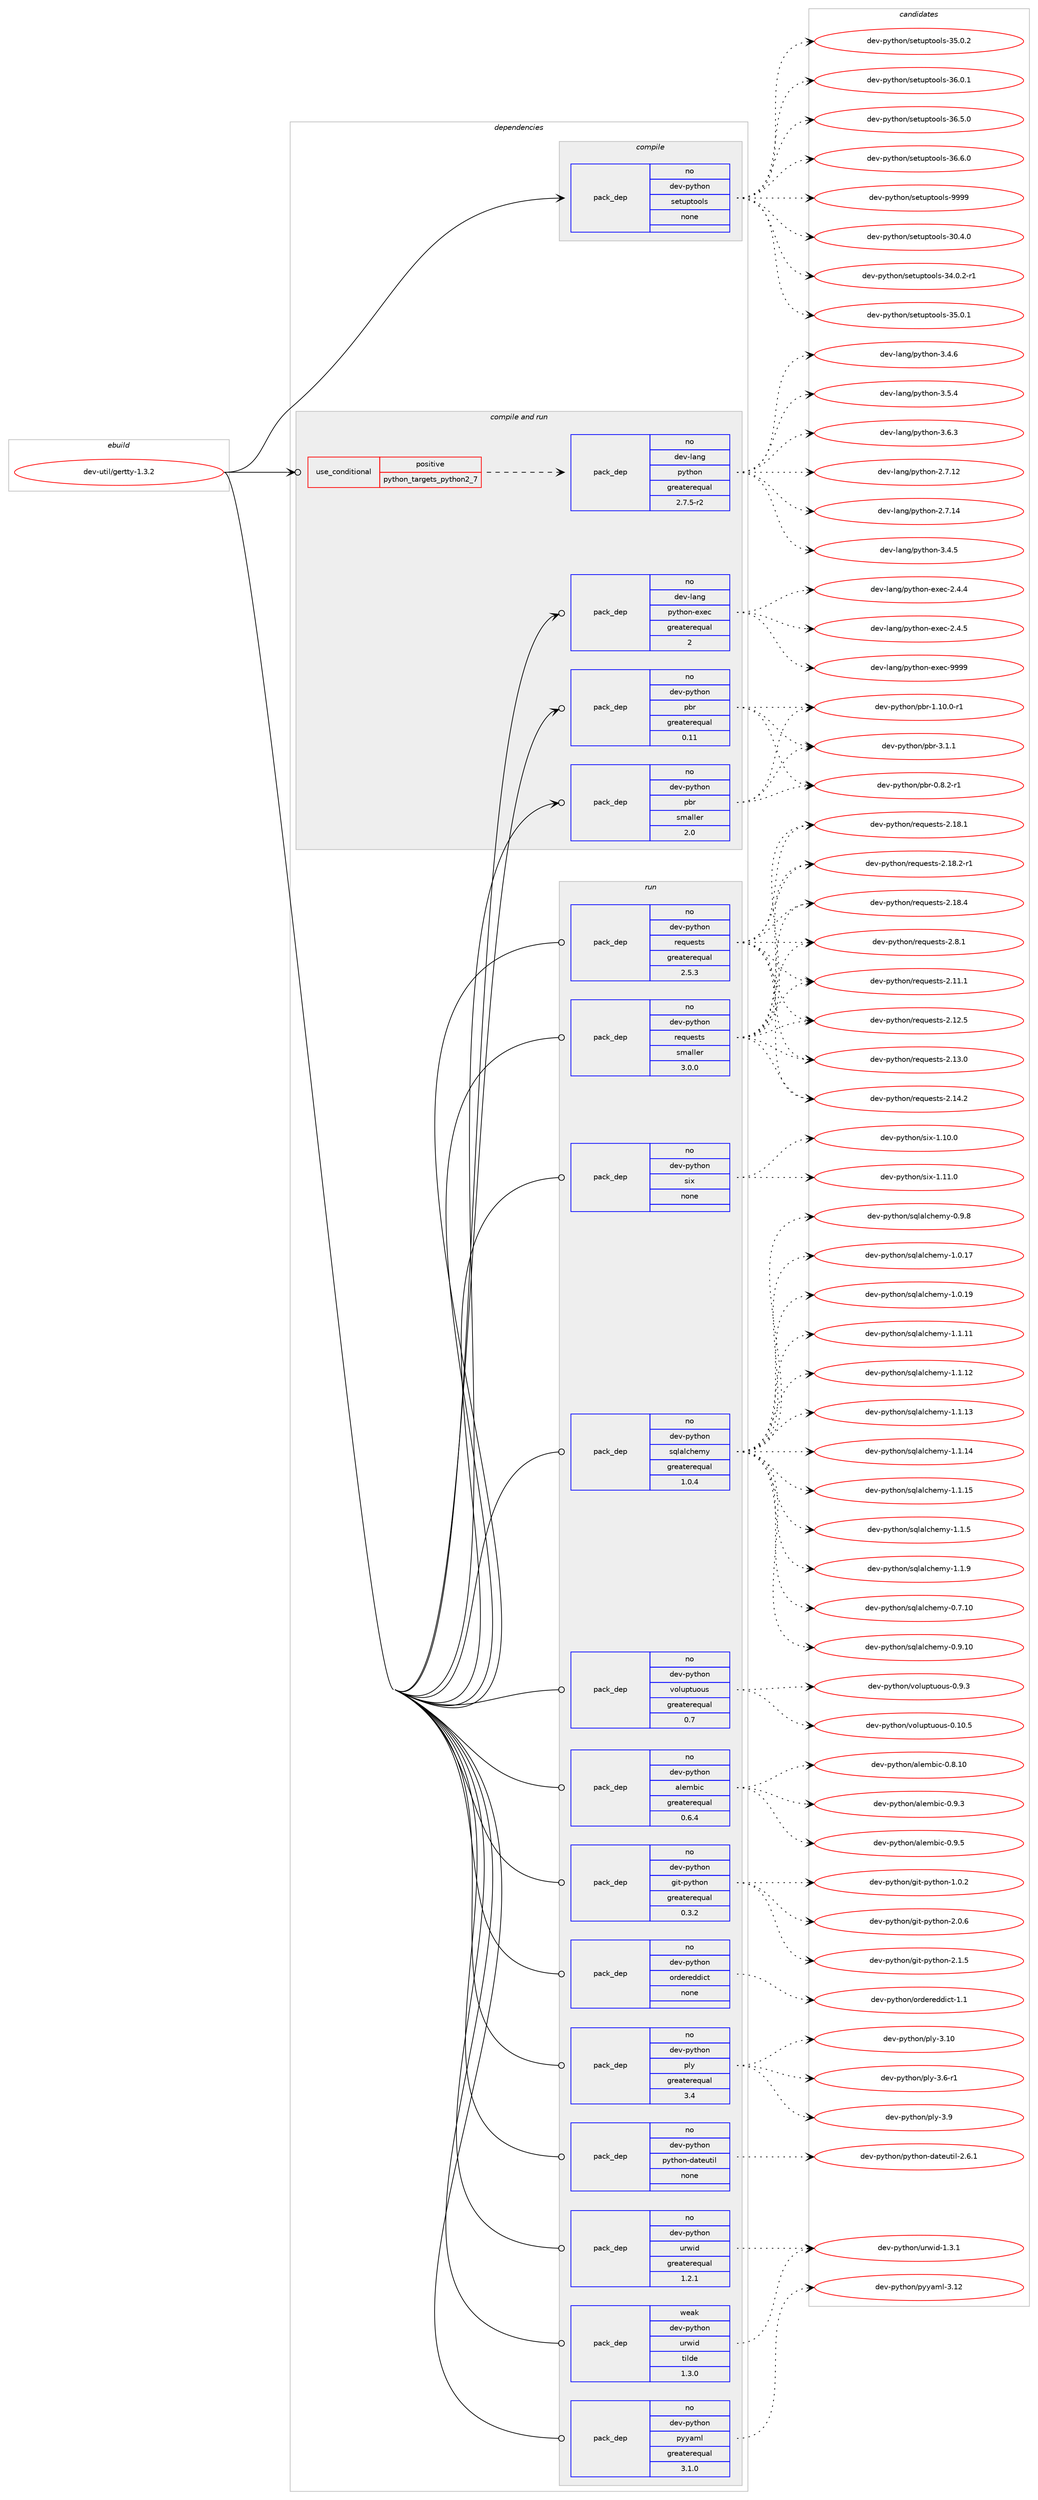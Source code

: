 digraph prolog {

# *************
# Graph options
# *************

newrank=true;
concentrate=true;
compound=true;
graph [rankdir=LR,fontname=Helvetica,fontsize=10,ranksep=1.5];#, ranksep=2.5, nodesep=0.2];
edge  [arrowhead=vee];
node  [fontname=Helvetica,fontsize=10];

# **********
# The ebuild
# **********

subgraph cluster_leftcol {
color=gray;
rank=same;
label=<<i>ebuild</i>>;
id [label="dev-util/gertty-1.3.2", color=red, width=4, href="../dev-util/gertty-1.3.2.svg"];
}

# ****************
# The dependencies
# ****************

subgraph cluster_midcol {
color=gray;
label=<<i>dependencies</i>>;
subgraph cluster_compile {
fillcolor="#eeeeee";
style=filled;
label=<<i>compile</i>>;
subgraph pack203301 {
dependency285764 [label=<<TABLE BORDER="0" CELLBORDER="1" CELLSPACING="0" CELLPADDING="4" WIDTH="220"><TR><TD ROWSPAN="6" CELLPADDING="30">pack_dep</TD></TR><TR><TD WIDTH="110">no</TD></TR><TR><TD>dev-python</TD></TR><TR><TD>setuptools</TD></TR><TR><TD>none</TD></TR><TR><TD></TD></TR></TABLE>>, shape=none, color=blue];
}
id:e -> dependency285764:w [weight=20,style="solid",arrowhead="vee"];
}
subgraph cluster_compileandrun {
fillcolor="#eeeeee";
style=filled;
label=<<i>compile and run</i>>;
subgraph cond78229 {
dependency285765 [label=<<TABLE BORDER="0" CELLBORDER="1" CELLSPACING="0" CELLPADDING="4"><TR><TD ROWSPAN="3" CELLPADDING="10">use_conditional</TD></TR><TR><TD>positive</TD></TR><TR><TD>python_targets_python2_7</TD></TR></TABLE>>, shape=none, color=red];
subgraph pack203302 {
dependency285766 [label=<<TABLE BORDER="0" CELLBORDER="1" CELLSPACING="0" CELLPADDING="4" WIDTH="220"><TR><TD ROWSPAN="6" CELLPADDING="30">pack_dep</TD></TR><TR><TD WIDTH="110">no</TD></TR><TR><TD>dev-lang</TD></TR><TR><TD>python</TD></TR><TR><TD>greaterequal</TD></TR><TR><TD>2.7.5-r2</TD></TR></TABLE>>, shape=none, color=blue];
}
dependency285765:e -> dependency285766:w [weight=20,style="dashed",arrowhead="vee"];
}
id:e -> dependency285765:w [weight=20,style="solid",arrowhead="odotvee"];
subgraph pack203303 {
dependency285767 [label=<<TABLE BORDER="0" CELLBORDER="1" CELLSPACING="0" CELLPADDING="4" WIDTH="220"><TR><TD ROWSPAN="6" CELLPADDING="30">pack_dep</TD></TR><TR><TD WIDTH="110">no</TD></TR><TR><TD>dev-lang</TD></TR><TR><TD>python-exec</TD></TR><TR><TD>greaterequal</TD></TR><TR><TD>2</TD></TR></TABLE>>, shape=none, color=blue];
}
id:e -> dependency285767:w [weight=20,style="solid",arrowhead="odotvee"];
subgraph pack203304 {
dependency285768 [label=<<TABLE BORDER="0" CELLBORDER="1" CELLSPACING="0" CELLPADDING="4" WIDTH="220"><TR><TD ROWSPAN="6" CELLPADDING="30">pack_dep</TD></TR><TR><TD WIDTH="110">no</TD></TR><TR><TD>dev-python</TD></TR><TR><TD>pbr</TD></TR><TR><TD>greaterequal</TD></TR><TR><TD>0.11</TD></TR></TABLE>>, shape=none, color=blue];
}
id:e -> dependency285768:w [weight=20,style="solid",arrowhead="odotvee"];
subgraph pack203305 {
dependency285769 [label=<<TABLE BORDER="0" CELLBORDER="1" CELLSPACING="0" CELLPADDING="4" WIDTH="220"><TR><TD ROWSPAN="6" CELLPADDING="30">pack_dep</TD></TR><TR><TD WIDTH="110">no</TD></TR><TR><TD>dev-python</TD></TR><TR><TD>pbr</TD></TR><TR><TD>smaller</TD></TR><TR><TD>2.0</TD></TR></TABLE>>, shape=none, color=blue];
}
id:e -> dependency285769:w [weight=20,style="solid",arrowhead="odotvee"];
}
subgraph cluster_run {
fillcolor="#eeeeee";
style=filled;
label=<<i>run</i>>;
subgraph pack203306 {
dependency285770 [label=<<TABLE BORDER="0" CELLBORDER="1" CELLSPACING="0" CELLPADDING="4" WIDTH="220"><TR><TD ROWSPAN="6" CELLPADDING="30">pack_dep</TD></TR><TR><TD WIDTH="110">no</TD></TR><TR><TD>dev-python</TD></TR><TR><TD>alembic</TD></TR><TR><TD>greaterequal</TD></TR><TR><TD>0.6.4</TD></TR></TABLE>>, shape=none, color=blue];
}
id:e -> dependency285770:w [weight=20,style="solid",arrowhead="odot"];
subgraph pack203307 {
dependency285771 [label=<<TABLE BORDER="0" CELLBORDER="1" CELLSPACING="0" CELLPADDING="4" WIDTH="220"><TR><TD ROWSPAN="6" CELLPADDING="30">pack_dep</TD></TR><TR><TD WIDTH="110">no</TD></TR><TR><TD>dev-python</TD></TR><TR><TD>git-python</TD></TR><TR><TD>greaterequal</TD></TR><TR><TD>0.3.2</TD></TR></TABLE>>, shape=none, color=blue];
}
id:e -> dependency285771:w [weight=20,style="solid",arrowhead="odot"];
subgraph pack203308 {
dependency285772 [label=<<TABLE BORDER="0" CELLBORDER="1" CELLSPACING="0" CELLPADDING="4" WIDTH="220"><TR><TD ROWSPAN="6" CELLPADDING="30">pack_dep</TD></TR><TR><TD WIDTH="110">no</TD></TR><TR><TD>dev-python</TD></TR><TR><TD>ordereddict</TD></TR><TR><TD>none</TD></TR><TR><TD></TD></TR></TABLE>>, shape=none, color=blue];
}
id:e -> dependency285772:w [weight=20,style="solid",arrowhead="odot"];
subgraph pack203309 {
dependency285773 [label=<<TABLE BORDER="0" CELLBORDER="1" CELLSPACING="0" CELLPADDING="4" WIDTH="220"><TR><TD ROWSPAN="6" CELLPADDING="30">pack_dep</TD></TR><TR><TD WIDTH="110">no</TD></TR><TR><TD>dev-python</TD></TR><TR><TD>ply</TD></TR><TR><TD>greaterequal</TD></TR><TR><TD>3.4</TD></TR></TABLE>>, shape=none, color=blue];
}
id:e -> dependency285773:w [weight=20,style="solid",arrowhead="odot"];
subgraph pack203310 {
dependency285774 [label=<<TABLE BORDER="0" CELLBORDER="1" CELLSPACING="0" CELLPADDING="4" WIDTH="220"><TR><TD ROWSPAN="6" CELLPADDING="30">pack_dep</TD></TR><TR><TD WIDTH="110">no</TD></TR><TR><TD>dev-python</TD></TR><TR><TD>python-dateutil</TD></TR><TR><TD>none</TD></TR><TR><TD></TD></TR></TABLE>>, shape=none, color=blue];
}
id:e -> dependency285774:w [weight=20,style="solid",arrowhead="odot"];
subgraph pack203311 {
dependency285775 [label=<<TABLE BORDER="0" CELLBORDER="1" CELLSPACING="0" CELLPADDING="4" WIDTH="220"><TR><TD ROWSPAN="6" CELLPADDING="30">pack_dep</TD></TR><TR><TD WIDTH="110">no</TD></TR><TR><TD>dev-python</TD></TR><TR><TD>pyyaml</TD></TR><TR><TD>greaterequal</TD></TR><TR><TD>3.1.0</TD></TR></TABLE>>, shape=none, color=blue];
}
id:e -> dependency285775:w [weight=20,style="solid",arrowhead="odot"];
subgraph pack203312 {
dependency285776 [label=<<TABLE BORDER="0" CELLBORDER="1" CELLSPACING="0" CELLPADDING="4" WIDTH="220"><TR><TD ROWSPAN="6" CELLPADDING="30">pack_dep</TD></TR><TR><TD WIDTH="110">no</TD></TR><TR><TD>dev-python</TD></TR><TR><TD>requests</TD></TR><TR><TD>greaterequal</TD></TR><TR><TD>2.5.3</TD></TR></TABLE>>, shape=none, color=blue];
}
id:e -> dependency285776:w [weight=20,style="solid",arrowhead="odot"];
subgraph pack203313 {
dependency285777 [label=<<TABLE BORDER="0" CELLBORDER="1" CELLSPACING="0" CELLPADDING="4" WIDTH="220"><TR><TD ROWSPAN="6" CELLPADDING="30">pack_dep</TD></TR><TR><TD WIDTH="110">no</TD></TR><TR><TD>dev-python</TD></TR><TR><TD>requests</TD></TR><TR><TD>smaller</TD></TR><TR><TD>3.0.0</TD></TR></TABLE>>, shape=none, color=blue];
}
id:e -> dependency285777:w [weight=20,style="solid",arrowhead="odot"];
subgraph pack203314 {
dependency285778 [label=<<TABLE BORDER="0" CELLBORDER="1" CELLSPACING="0" CELLPADDING="4" WIDTH="220"><TR><TD ROWSPAN="6" CELLPADDING="30">pack_dep</TD></TR><TR><TD WIDTH="110">no</TD></TR><TR><TD>dev-python</TD></TR><TR><TD>six</TD></TR><TR><TD>none</TD></TR><TR><TD></TD></TR></TABLE>>, shape=none, color=blue];
}
id:e -> dependency285778:w [weight=20,style="solid",arrowhead="odot"];
subgraph pack203315 {
dependency285779 [label=<<TABLE BORDER="0" CELLBORDER="1" CELLSPACING="0" CELLPADDING="4" WIDTH="220"><TR><TD ROWSPAN="6" CELLPADDING="30">pack_dep</TD></TR><TR><TD WIDTH="110">no</TD></TR><TR><TD>dev-python</TD></TR><TR><TD>sqlalchemy</TD></TR><TR><TD>greaterequal</TD></TR><TR><TD>1.0.4</TD></TR></TABLE>>, shape=none, color=blue];
}
id:e -> dependency285779:w [weight=20,style="solid",arrowhead="odot"];
subgraph pack203316 {
dependency285780 [label=<<TABLE BORDER="0" CELLBORDER="1" CELLSPACING="0" CELLPADDING="4" WIDTH="220"><TR><TD ROWSPAN="6" CELLPADDING="30">pack_dep</TD></TR><TR><TD WIDTH="110">no</TD></TR><TR><TD>dev-python</TD></TR><TR><TD>urwid</TD></TR><TR><TD>greaterequal</TD></TR><TR><TD>1.2.1</TD></TR></TABLE>>, shape=none, color=blue];
}
id:e -> dependency285780:w [weight=20,style="solid",arrowhead="odot"];
subgraph pack203317 {
dependency285781 [label=<<TABLE BORDER="0" CELLBORDER="1" CELLSPACING="0" CELLPADDING="4" WIDTH="220"><TR><TD ROWSPAN="6" CELLPADDING="30">pack_dep</TD></TR><TR><TD WIDTH="110">no</TD></TR><TR><TD>dev-python</TD></TR><TR><TD>voluptuous</TD></TR><TR><TD>greaterequal</TD></TR><TR><TD>0.7</TD></TR></TABLE>>, shape=none, color=blue];
}
id:e -> dependency285781:w [weight=20,style="solid",arrowhead="odot"];
subgraph pack203318 {
dependency285782 [label=<<TABLE BORDER="0" CELLBORDER="1" CELLSPACING="0" CELLPADDING="4" WIDTH="220"><TR><TD ROWSPAN="6" CELLPADDING="30">pack_dep</TD></TR><TR><TD WIDTH="110">weak</TD></TR><TR><TD>dev-python</TD></TR><TR><TD>urwid</TD></TR><TR><TD>tilde</TD></TR><TR><TD>1.3.0</TD></TR></TABLE>>, shape=none, color=blue];
}
id:e -> dependency285782:w [weight=20,style="solid",arrowhead="odot"];
}
}

# **************
# The candidates
# **************

subgraph cluster_choices {
rank=same;
color=gray;
label=<<i>candidates</i>>;

subgraph choice203301 {
color=black;
nodesep=1;
choice100101118451121211161041111104711510111611711211611111110811545514846524648 [label="dev-python/setuptools-30.4.0", color=red, width=4,href="../dev-python/setuptools-30.4.0.svg"];
choice1001011184511212111610411111047115101116117112116111111108115455152464846504511449 [label="dev-python/setuptools-34.0.2-r1", color=red, width=4,href="../dev-python/setuptools-34.0.2-r1.svg"];
choice100101118451121211161041111104711510111611711211611111110811545515346484649 [label="dev-python/setuptools-35.0.1", color=red, width=4,href="../dev-python/setuptools-35.0.1.svg"];
choice100101118451121211161041111104711510111611711211611111110811545515346484650 [label="dev-python/setuptools-35.0.2", color=red, width=4,href="../dev-python/setuptools-35.0.2.svg"];
choice100101118451121211161041111104711510111611711211611111110811545515446484649 [label="dev-python/setuptools-36.0.1", color=red, width=4,href="../dev-python/setuptools-36.0.1.svg"];
choice100101118451121211161041111104711510111611711211611111110811545515446534648 [label="dev-python/setuptools-36.5.0", color=red, width=4,href="../dev-python/setuptools-36.5.0.svg"];
choice100101118451121211161041111104711510111611711211611111110811545515446544648 [label="dev-python/setuptools-36.6.0", color=red, width=4,href="../dev-python/setuptools-36.6.0.svg"];
choice10010111845112121116104111110471151011161171121161111111081154557575757 [label="dev-python/setuptools-9999", color=red, width=4,href="../dev-python/setuptools-9999.svg"];
dependency285764:e -> choice100101118451121211161041111104711510111611711211611111110811545514846524648:w [style=dotted,weight="100"];
dependency285764:e -> choice1001011184511212111610411111047115101116117112116111111108115455152464846504511449:w [style=dotted,weight="100"];
dependency285764:e -> choice100101118451121211161041111104711510111611711211611111110811545515346484649:w [style=dotted,weight="100"];
dependency285764:e -> choice100101118451121211161041111104711510111611711211611111110811545515346484650:w [style=dotted,weight="100"];
dependency285764:e -> choice100101118451121211161041111104711510111611711211611111110811545515446484649:w [style=dotted,weight="100"];
dependency285764:e -> choice100101118451121211161041111104711510111611711211611111110811545515446534648:w [style=dotted,weight="100"];
dependency285764:e -> choice100101118451121211161041111104711510111611711211611111110811545515446544648:w [style=dotted,weight="100"];
dependency285764:e -> choice10010111845112121116104111110471151011161171121161111111081154557575757:w [style=dotted,weight="100"];
}
subgraph choice203302 {
color=black;
nodesep=1;
choice10010111845108971101034711212111610411111045504655464950 [label="dev-lang/python-2.7.12", color=red, width=4,href="../dev-lang/python-2.7.12.svg"];
choice10010111845108971101034711212111610411111045504655464952 [label="dev-lang/python-2.7.14", color=red, width=4,href="../dev-lang/python-2.7.14.svg"];
choice100101118451089711010347112121116104111110455146524653 [label="dev-lang/python-3.4.5", color=red, width=4,href="../dev-lang/python-3.4.5.svg"];
choice100101118451089711010347112121116104111110455146524654 [label="dev-lang/python-3.4.6", color=red, width=4,href="../dev-lang/python-3.4.6.svg"];
choice100101118451089711010347112121116104111110455146534652 [label="dev-lang/python-3.5.4", color=red, width=4,href="../dev-lang/python-3.5.4.svg"];
choice100101118451089711010347112121116104111110455146544651 [label="dev-lang/python-3.6.3", color=red, width=4,href="../dev-lang/python-3.6.3.svg"];
dependency285766:e -> choice10010111845108971101034711212111610411111045504655464950:w [style=dotted,weight="100"];
dependency285766:e -> choice10010111845108971101034711212111610411111045504655464952:w [style=dotted,weight="100"];
dependency285766:e -> choice100101118451089711010347112121116104111110455146524653:w [style=dotted,weight="100"];
dependency285766:e -> choice100101118451089711010347112121116104111110455146524654:w [style=dotted,weight="100"];
dependency285766:e -> choice100101118451089711010347112121116104111110455146534652:w [style=dotted,weight="100"];
dependency285766:e -> choice100101118451089711010347112121116104111110455146544651:w [style=dotted,weight="100"];
}
subgraph choice203303 {
color=black;
nodesep=1;
choice1001011184510897110103471121211161041111104510112010199455046524652 [label="dev-lang/python-exec-2.4.4", color=red, width=4,href="../dev-lang/python-exec-2.4.4.svg"];
choice1001011184510897110103471121211161041111104510112010199455046524653 [label="dev-lang/python-exec-2.4.5", color=red, width=4,href="../dev-lang/python-exec-2.4.5.svg"];
choice10010111845108971101034711212111610411111045101120101994557575757 [label="dev-lang/python-exec-9999", color=red, width=4,href="../dev-lang/python-exec-9999.svg"];
dependency285767:e -> choice1001011184510897110103471121211161041111104510112010199455046524652:w [style=dotted,weight="100"];
dependency285767:e -> choice1001011184510897110103471121211161041111104510112010199455046524653:w [style=dotted,weight="100"];
dependency285767:e -> choice10010111845108971101034711212111610411111045101120101994557575757:w [style=dotted,weight="100"];
}
subgraph choice203304 {
color=black;
nodesep=1;
choice1001011184511212111610411111047112981144548465646504511449 [label="dev-python/pbr-0.8.2-r1", color=red, width=4,href="../dev-python/pbr-0.8.2-r1.svg"];
choice100101118451121211161041111104711298114454946494846484511449 [label="dev-python/pbr-1.10.0-r1", color=red, width=4,href="../dev-python/pbr-1.10.0-r1.svg"];
choice100101118451121211161041111104711298114455146494649 [label="dev-python/pbr-3.1.1", color=red, width=4,href="../dev-python/pbr-3.1.1.svg"];
dependency285768:e -> choice1001011184511212111610411111047112981144548465646504511449:w [style=dotted,weight="100"];
dependency285768:e -> choice100101118451121211161041111104711298114454946494846484511449:w [style=dotted,weight="100"];
dependency285768:e -> choice100101118451121211161041111104711298114455146494649:w [style=dotted,weight="100"];
}
subgraph choice203305 {
color=black;
nodesep=1;
choice1001011184511212111610411111047112981144548465646504511449 [label="dev-python/pbr-0.8.2-r1", color=red, width=4,href="../dev-python/pbr-0.8.2-r1.svg"];
choice100101118451121211161041111104711298114454946494846484511449 [label="dev-python/pbr-1.10.0-r1", color=red, width=4,href="../dev-python/pbr-1.10.0-r1.svg"];
choice100101118451121211161041111104711298114455146494649 [label="dev-python/pbr-3.1.1", color=red, width=4,href="../dev-python/pbr-3.1.1.svg"];
dependency285769:e -> choice1001011184511212111610411111047112981144548465646504511449:w [style=dotted,weight="100"];
dependency285769:e -> choice100101118451121211161041111104711298114454946494846484511449:w [style=dotted,weight="100"];
dependency285769:e -> choice100101118451121211161041111104711298114455146494649:w [style=dotted,weight="100"];
}
subgraph choice203306 {
color=black;
nodesep=1;
choice100101118451121211161041111104797108101109981059945484656464948 [label="dev-python/alembic-0.8.10", color=red, width=4,href="../dev-python/alembic-0.8.10.svg"];
choice1001011184511212111610411111047971081011099810599454846574651 [label="dev-python/alembic-0.9.3", color=red, width=4,href="../dev-python/alembic-0.9.3.svg"];
choice1001011184511212111610411111047971081011099810599454846574653 [label="dev-python/alembic-0.9.5", color=red, width=4,href="../dev-python/alembic-0.9.5.svg"];
dependency285770:e -> choice100101118451121211161041111104797108101109981059945484656464948:w [style=dotted,weight="100"];
dependency285770:e -> choice1001011184511212111610411111047971081011099810599454846574651:w [style=dotted,weight="100"];
dependency285770:e -> choice1001011184511212111610411111047971081011099810599454846574653:w [style=dotted,weight="100"];
}
subgraph choice203307 {
color=black;
nodesep=1;
choice100101118451121211161041111104710310511645112121116104111110454946484650 [label="dev-python/git-python-1.0.2", color=red, width=4,href="../dev-python/git-python-1.0.2.svg"];
choice100101118451121211161041111104710310511645112121116104111110455046484654 [label="dev-python/git-python-2.0.6", color=red, width=4,href="../dev-python/git-python-2.0.6.svg"];
choice100101118451121211161041111104710310511645112121116104111110455046494653 [label="dev-python/git-python-2.1.5", color=red, width=4,href="../dev-python/git-python-2.1.5.svg"];
dependency285771:e -> choice100101118451121211161041111104710310511645112121116104111110454946484650:w [style=dotted,weight="100"];
dependency285771:e -> choice100101118451121211161041111104710310511645112121116104111110455046484654:w [style=dotted,weight="100"];
dependency285771:e -> choice100101118451121211161041111104710310511645112121116104111110455046494653:w [style=dotted,weight="100"];
}
subgraph choice203308 {
color=black;
nodesep=1;
choice10010111845112121116104111110471111141001011141011001001059911645494649 [label="dev-python/ordereddict-1.1", color=red, width=4,href="../dev-python/ordereddict-1.1.svg"];
dependency285772:e -> choice10010111845112121116104111110471111141001011141011001001059911645494649:w [style=dotted,weight="100"];
}
subgraph choice203309 {
color=black;
nodesep=1;
choice10010111845112121116104111110471121081214551464948 [label="dev-python/ply-3.10", color=red, width=4,href="../dev-python/ply-3.10.svg"];
choice1001011184511212111610411111047112108121455146544511449 [label="dev-python/ply-3.6-r1", color=red, width=4,href="../dev-python/ply-3.6-r1.svg"];
choice100101118451121211161041111104711210812145514657 [label="dev-python/ply-3.9", color=red, width=4,href="../dev-python/ply-3.9.svg"];
dependency285773:e -> choice10010111845112121116104111110471121081214551464948:w [style=dotted,weight="100"];
dependency285773:e -> choice1001011184511212111610411111047112108121455146544511449:w [style=dotted,weight="100"];
dependency285773:e -> choice100101118451121211161041111104711210812145514657:w [style=dotted,weight="100"];
}
subgraph choice203310 {
color=black;
nodesep=1;
choice10010111845112121116104111110471121211161041111104510097116101117116105108455046544649 [label="dev-python/python-dateutil-2.6.1", color=red, width=4,href="../dev-python/python-dateutil-2.6.1.svg"];
dependency285774:e -> choice10010111845112121116104111110471121211161041111104510097116101117116105108455046544649:w [style=dotted,weight="100"];
}
subgraph choice203311 {
color=black;
nodesep=1;
choice1001011184511212111610411111047112121121971091084551464950 [label="dev-python/pyyaml-3.12", color=red, width=4,href="../dev-python/pyyaml-3.12.svg"];
dependency285775:e -> choice1001011184511212111610411111047112121121971091084551464950:w [style=dotted,weight="100"];
}
subgraph choice203312 {
color=black;
nodesep=1;
choice100101118451121211161041111104711410111311710111511611545504649494649 [label="dev-python/requests-2.11.1", color=red, width=4,href="../dev-python/requests-2.11.1.svg"];
choice100101118451121211161041111104711410111311710111511611545504649504653 [label="dev-python/requests-2.12.5", color=red, width=4,href="../dev-python/requests-2.12.5.svg"];
choice100101118451121211161041111104711410111311710111511611545504649514648 [label="dev-python/requests-2.13.0", color=red, width=4,href="../dev-python/requests-2.13.0.svg"];
choice100101118451121211161041111104711410111311710111511611545504649524650 [label="dev-python/requests-2.14.2", color=red, width=4,href="../dev-python/requests-2.14.2.svg"];
choice100101118451121211161041111104711410111311710111511611545504649564649 [label="dev-python/requests-2.18.1", color=red, width=4,href="../dev-python/requests-2.18.1.svg"];
choice1001011184511212111610411111047114101113117101115116115455046495646504511449 [label="dev-python/requests-2.18.2-r1", color=red, width=4,href="../dev-python/requests-2.18.2-r1.svg"];
choice100101118451121211161041111104711410111311710111511611545504649564652 [label="dev-python/requests-2.18.4", color=red, width=4,href="../dev-python/requests-2.18.4.svg"];
choice1001011184511212111610411111047114101113117101115116115455046564649 [label="dev-python/requests-2.8.1", color=red, width=4,href="../dev-python/requests-2.8.1.svg"];
dependency285776:e -> choice100101118451121211161041111104711410111311710111511611545504649494649:w [style=dotted,weight="100"];
dependency285776:e -> choice100101118451121211161041111104711410111311710111511611545504649504653:w [style=dotted,weight="100"];
dependency285776:e -> choice100101118451121211161041111104711410111311710111511611545504649514648:w [style=dotted,weight="100"];
dependency285776:e -> choice100101118451121211161041111104711410111311710111511611545504649524650:w [style=dotted,weight="100"];
dependency285776:e -> choice100101118451121211161041111104711410111311710111511611545504649564649:w [style=dotted,weight="100"];
dependency285776:e -> choice1001011184511212111610411111047114101113117101115116115455046495646504511449:w [style=dotted,weight="100"];
dependency285776:e -> choice100101118451121211161041111104711410111311710111511611545504649564652:w [style=dotted,weight="100"];
dependency285776:e -> choice1001011184511212111610411111047114101113117101115116115455046564649:w [style=dotted,weight="100"];
}
subgraph choice203313 {
color=black;
nodesep=1;
choice100101118451121211161041111104711410111311710111511611545504649494649 [label="dev-python/requests-2.11.1", color=red, width=4,href="../dev-python/requests-2.11.1.svg"];
choice100101118451121211161041111104711410111311710111511611545504649504653 [label="dev-python/requests-2.12.5", color=red, width=4,href="../dev-python/requests-2.12.5.svg"];
choice100101118451121211161041111104711410111311710111511611545504649514648 [label="dev-python/requests-2.13.0", color=red, width=4,href="../dev-python/requests-2.13.0.svg"];
choice100101118451121211161041111104711410111311710111511611545504649524650 [label="dev-python/requests-2.14.2", color=red, width=4,href="../dev-python/requests-2.14.2.svg"];
choice100101118451121211161041111104711410111311710111511611545504649564649 [label="dev-python/requests-2.18.1", color=red, width=4,href="../dev-python/requests-2.18.1.svg"];
choice1001011184511212111610411111047114101113117101115116115455046495646504511449 [label="dev-python/requests-2.18.2-r1", color=red, width=4,href="../dev-python/requests-2.18.2-r1.svg"];
choice100101118451121211161041111104711410111311710111511611545504649564652 [label="dev-python/requests-2.18.4", color=red, width=4,href="../dev-python/requests-2.18.4.svg"];
choice1001011184511212111610411111047114101113117101115116115455046564649 [label="dev-python/requests-2.8.1", color=red, width=4,href="../dev-python/requests-2.8.1.svg"];
dependency285777:e -> choice100101118451121211161041111104711410111311710111511611545504649494649:w [style=dotted,weight="100"];
dependency285777:e -> choice100101118451121211161041111104711410111311710111511611545504649504653:w [style=dotted,weight="100"];
dependency285777:e -> choice100101118451121211161041111104711410111311710111511611545504649514648:w [style=dotted,weight="100"];
dependency285777:e -> choice100101118451121211161041111104711410111311710111511611545504649524650:w [style=dotted,weight="100"];
dependency285777:e -> choice100101118451121211161041111104711410111311710111511611545504649564649:w [style=dotted,weight="100"];
dependency285777:e -> choice1001011184511212111610411111047114101113117101115116115455046495646504511449:w [style=dotted,weight="100"];
dependency285777:e -> choice100101118451121211161041111104711410111311710111511611545504649564652:w [style=dotted,weight="100"];
dependency285777:e -> choice1001011184511212111610411111047114101113117101115116115455046564649:w [style=dotted,weight="100"];
}
subgraph choice203314 {
color=black;
nodesep=1;
choice100101118451121211161041111104711510512045494649484648 [label="dev-python/six-1.10.0", color=red, width=4,href="../dev-python/six-1.10.0.svg"];
choice100101118451121211161041111104711510512045494649494648 [label="dev-python/six-1.11.0", color=red, width=4,href="../dev-python/six-1.11.0.svg"];
dependency285778:e -> choice100101118451121211161041111104711510512045494649484648:w [style=dotted,weight="100"];
dependency285778:e -> choice100101118451121211161041111104711510512045494649494648:w [style=dotted,weight="100"];
}
subgraph choice203315 {
color=black;
nodesep=1;
choice1001011184511212111610411111047115113108971089910410110912145484655464948 [label="dev-python/sqlalchemy-0.7.10", color=red, width=4,href="../dev-python/sqlalchemy-0.7.10.svg"];
choice1001011184511212111610411111047115113108971089910410110912145484657464948 [label="dev-python/sqlalchemy-0.9.10", color=red, width=4,href="../dev-python/sqlalchemy-0.9.10.svg"];
choice10010111845112121116104111110471151131089710899104101109121454846574656 [label="dev-python/sqlalchemy-0.9.8", color=red, width=4,href="../dev-python/sqlalchemy-0.9.8.svg"];
choice1001011184511212111610411111047115113108971089910410110912145494648464955 [label="dev-python/sqlalchemy-1.0.17", color=red, width=4,href="../dev-python/sqlalchemy-1.0.17.svg"];
choice1001011184511212111610411111047115113108971089910410110912145494648464957 [label="dev-python/sqlalchemy-1.0.19", color=red, width=4,href="../dev-python/sqlalchemy-1.0.19.svg"];
choice1001011184511212111610411111047115113108971089910410110912145494649464949 [label="dev-python/sqlalchemy-1.1.11", color=red, width=4,href="../dev-python/sqlalchemy-1.1.11.svg"];
choice1001011184511212111610411111047115113108971089910410110912145494649464950 [label="dev-python/sqlalchemy-1.1.12", color=red, width=4,href="../dev-python/sqlalchemy-1.1.12.svg"];
choice1001011184511212111610411111047115113108971089910410110912145494649464951 [label="dev-python/sqlalchemy-1.1.13", color=red, width=4,href="../dev-python/sqlalchemy-1.1.13.svg"];
choice1001011184511212111610411111047115113108971089910410110912145494649464952 [label="dev-python/sqlalchemy-1.1.14", color=red, width=4,href="../dev-python/sqlalchemy-1.1.14.svg"];
choice1001011184511212111610411111047115113108971089910410110912145494649464953 [label="dev-python/sqlalchemy-1.1.15", color=red, width=4,href="../dev-python/sqlalchemy-1.1.15.svg"];
choice10010111845112121116104111110471151131089710899104101109121454946494653 [label="dev-python/sqlalchemy-1.1.5", color=red, width=4,href="../dev-python/sqlalchemy-1.1.5.svg"];
choice10010111845112121116104111110471151131089710899104101109121454946494657 [label="dev-python/sqlalchemy-1.1.9", color=red, width=4,href="../dev-python/sqlalchemy-1.1.9.svg"];
dependency285779:e -> choice1001011184511212111610411111047115113108971089910410110912145484655464948:w [style=dotted,weight="100"];
dependency285779:e -> choice1001011184511212111610411111047115113108971089910410110912145484657464948:w [style=dotted,weight="100"];
dependency285779:e -> choice10010111845112121116104111110471151131089710899104101109121454846574656:w [style=dotted,weight="100"];
dependency285779:e -> choice1001011184511212111610411111047115113108971089910410110912145494648464955:w [style=dotted,weight="100"];
dependency285779:e -> choice1001011184511212111610411111047115113108971089910410110912145494648464957:w [style=dotted,weight="100"];
dependency285779:e -> choice1001011184511212111610411111047115113108971089910410110912145494649464949:w [style=dotted,weight="100"];
dependency285779:e -> choice1001011184511212111610411111047115113108971089910410110912145494649464950:w [style=dotted,weight="100"];
dependency285779:e -> choice1001011184511212111610411111047115113108971089910410110912145494649464951:w [style=dotted,weight="100"];
dependency285779:e -> choice1001011184511212111610411111047115113108971089910410110912145494649464952:w [style=dotted,weight="100"];
dependency285779:e -> choice1001011184511212111610411111047115113108971089910410110912145494649464953:w [style=dotted,weight="100"];
dependency285779:e -> choice10010111845112121116104111110471151131089710899104101109121454946494653:w [style=dotted,weight="100"];
dependency285779:e -> choice10010111845112121116104111110471151131089710899104101109121454946494657:w [style=dotted,weight="100"];
}
subgraph choice203316 {
color=black;
nodesep=1;
choice1001011184511212111610411111047117114119105100454946514649 [label="dev-python/urwid-1.3.1", color=red, width=4,href="../dev-python/urwid-1.3.1.svg"];
dependency285780:e -> choice1001011184511212111610411111047117114119105100454946514649:w [style=dotted,weight="100"];
}
subgraph choice203317 {
color=black;
nodesep=1;
choice100101118451121211161041111104711811110811711211611711111711545484649484653 [label="dev-python/voluptuous-0.10.5", color=red, width=4,href="../dev-python/voluptuous-0.10.5.svg"];
choice1001011184511212111610411111047118111108117112116117111117115454846574651 [label="dev-python/voluptuous-0.9.3", color=red, width=4,href="../dev-python/voluptuous-0.9.3.svg"];
dependency285781:e -> choice100101118451121211161041111104711811110811711211611711111711545484649484653:w [style=dotted,weight="100"];
dependency285781:e -> choice1001011184511212111610411111047118111108117112116117111117115454846574651:w [style=dotted,weight="100"];
}
subgraph choice203318 {
color=black;
nodesep=1;
choice1001011184511212111610411111047117114119105100454946514649 [label="dev-python/urwid-1.3.1", color=red, width=4,href="../dev-python/urwid-1.3.1.svg"];
dependency285782:e -> choice1001011184511212111610411111047117114119105100454946514649:w [style=dotted,weight="100"];
}
}

}
